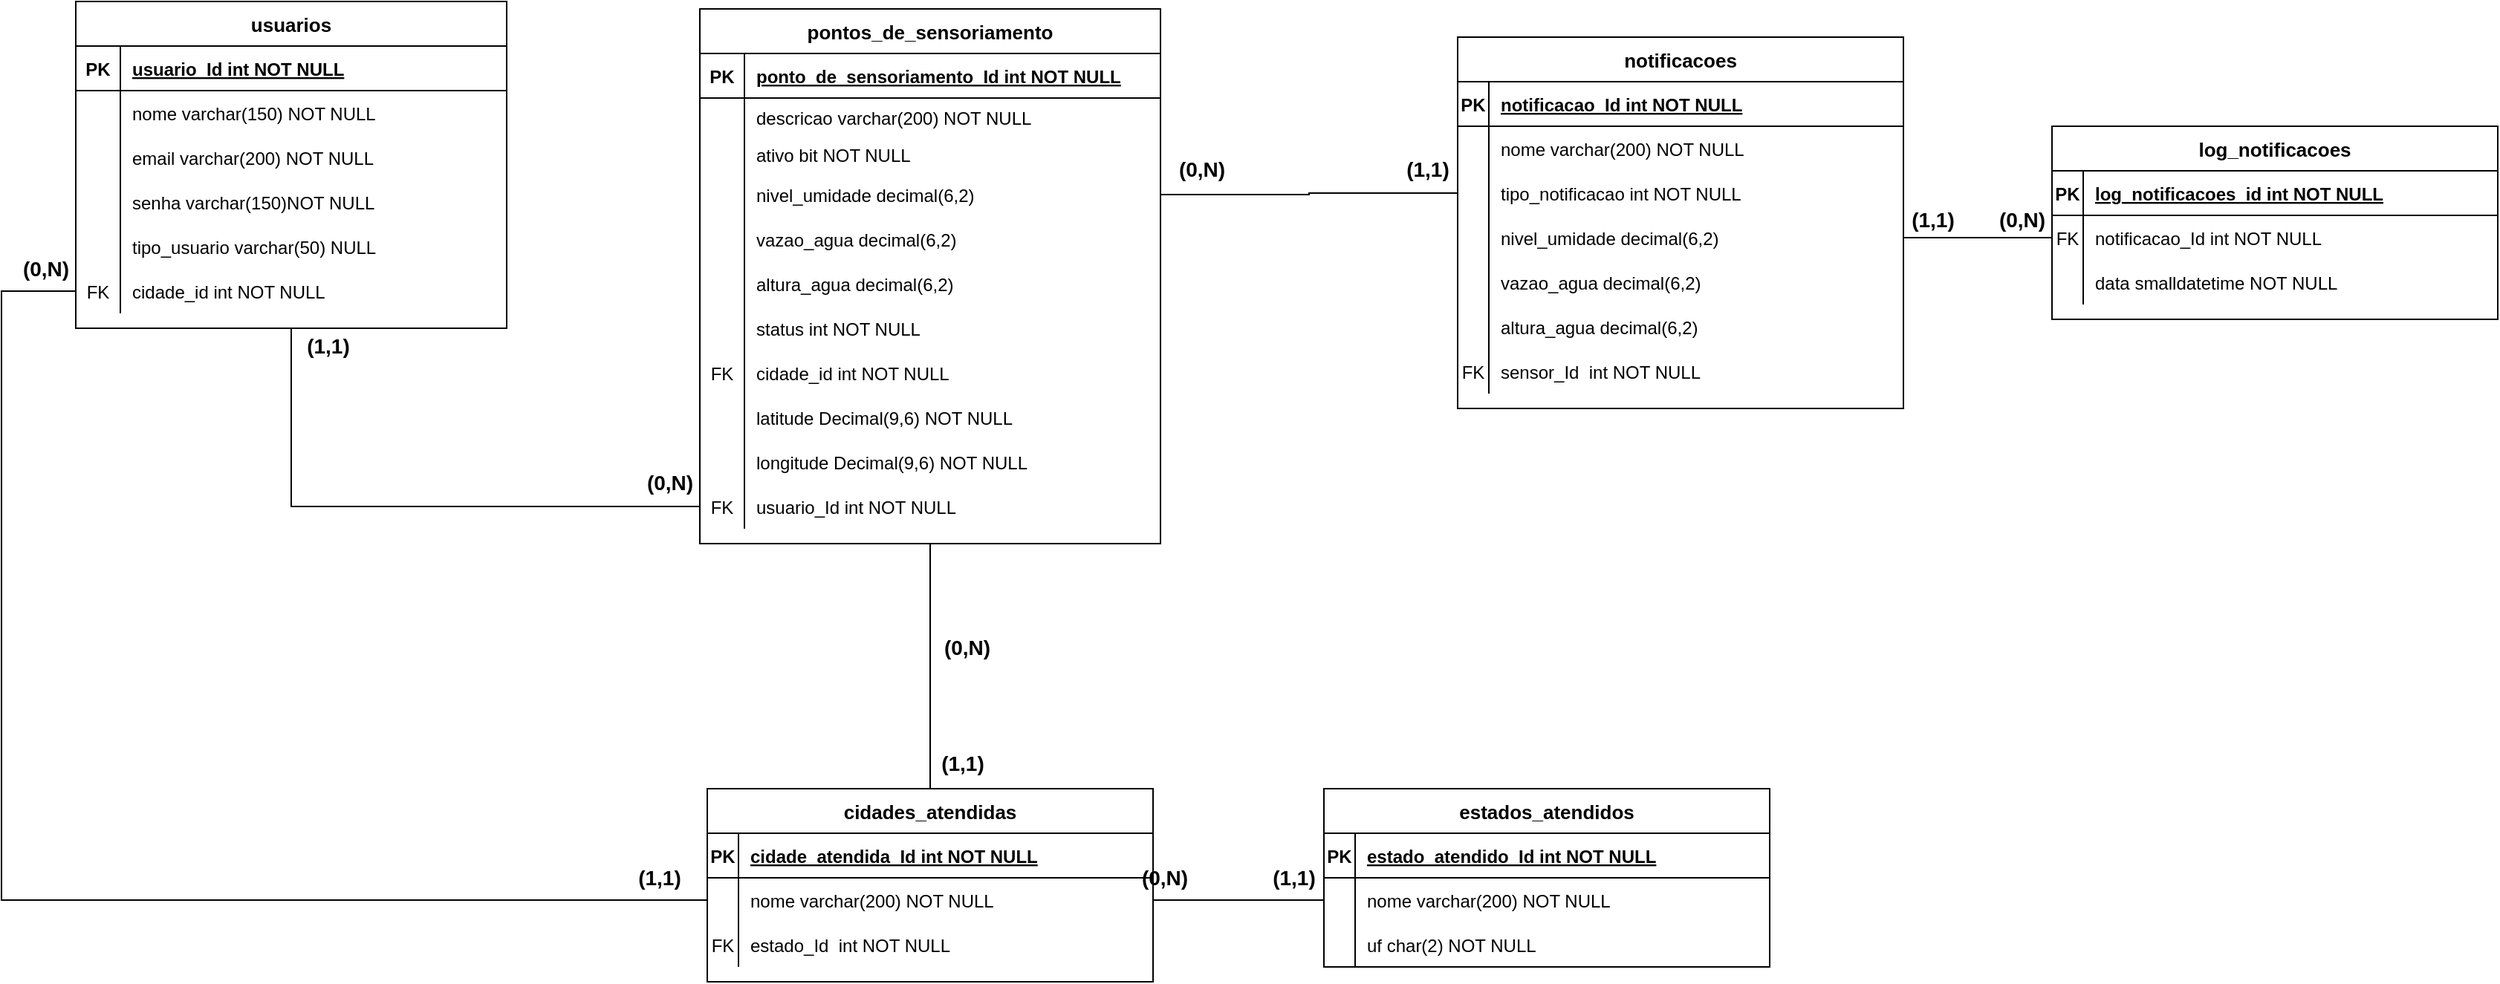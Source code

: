 <mxfile version="14.9.6" type="device"><diagram id="jBr9IymZBDdei56q7elg" name="avisa-enchente"><mxGraphModel dx="1692" dy="988" grid="1" gridSize="10" guides="1" tooltips="1" connect="1" arrows="1" fold="1" page="1" pageScale="1" pageWidth="1169" pageHeight="827" math="0" shadow="0"><root><mxCell id="0"/><mxCell id="1" parent="0"/><mxCell id="GgsB9vid7x8GfVZ6DbZx-3" value="notificacoes" style="shape=table;startSize=30;container=1;collapsible=1;childLayout=tableLayout;fixedRows=1;rowLines=0;fontStyle=1;align=center;resizeLast=1;fontSize=13;" parent="1" vertex="1"><mxGeometry x="1180" y="94" width="300" height="250.0" as="geometry"/></mxCell><mxCell id="GgsB9vid7x8GfVZ6DbZx-4" value="" style="shape=partialRectangle;collapsible=0;dropTarget=0;pointerEvents=0;fillColor=none;points=[[0,0.5],[1,0.5]];portConstraint=eastwest;top=0;left=0;right=0;bottom=1;" parent="GgsB9vid7x8GfVZ6DbZx-3" vertex="1"><mxGeometry y="30" width="300" height="30" as="geometry"/></mxCell><mxCell id="GgsB9vid7x8GfVZ6DbZx-5" value="PK" style="shape=partialRectangle;overflow=hidden;connectable=0;fillColor=none;top=0;left=0;bottom=0;right=0;fontStyle=1;" parent="GgsB9vid7x8GfVZ6DbZx-4" vertex="1"><mxGeometry width="21.0" height="30" as="geometry"/></mxCell><mxCell id="GgsB9vid7x8GfVZ6DbZx-6" value="notificacao_Id int NOT NULL" style="shape=partialRectangle;overflow=hidden;connectable=0;fillColor=none;top=0;left=0;bottom=0;right=0;align=left;spacingLeft=6;fontStyle=5;" parent="GgsB9vid7x8GfVZ6DbZx-4" vertex="1"><mxGeometry x="21.0" width="279" height="30" as="geometry"/></mxCell><mxCell id="GgsB9vid7x8GfVZ6DbZx-7" value="" style="shape=partialRectangle;collapsible=0;dropTarget=0;pointerEvents=0;fillColor=none;points=[[0,0.5],[1,0.5]];portConstraint=eastwest;top=0;left=0;right=0;bottom=0;" parent="GgsB9vid7x8GfVZ6DbZx-3" vertex="1"><mxGeometry y="60" width="300" height="30" as="geometry"/></mxCell><mxCell id="GgsB9vid7x8GfVZ6DbZx-8" value="" style="shape=partialRectangle;overflow=hidden;connectable=0;fillColor=none;top=0;left=0;bottom=0;right=0;" parent="GgsB9vid7x8GfVZ6DbZx-7" vertex="1"><mxGeometry width="21.0" height="30" as="geometry"/></mxCell><mxCell id="GgsB9vid7x8GfVZ6DbZx-9" value="nome varchar(200) NOT NULL" style="shape=partialRectangle;overflow=hidden;connectable=0;fillColor=none;top=0;left=0;bottom=0;right=0;align=left;spacingLeft=6;" parent="GgsB9vid7x8GfVZ6DbZx-7" vertex="1"><mxGeometry x="21.0" width="279" height="30" as="geometry"/></mxCell><mxCell id="M9sTHSQk9qjNl0RPblQT-67" style="shape=partialRectangle;collapsible=0;dropTarget=0;pointerEvents=0;fillColor=none;points=[[0,0.5],[1,0.5]];portConstraint=eastwest;top=0;left=0;right=0;bottom=0;" parent="GgsB9vid7x8GfVZ6DbZx-3" vertex="1"><mxGeometry y="90" width="300" height="30" as="geometry"/></mxCell><mxCell id="M9sTHSQk9qjNl0RPblQT-68" style="shape=partialRectangle;overflow=hidden;connectable=0;fillColor=none;top=0;left=0;bottom=0;right=0;" parent="M9sTHSQk9qjNl0RPblQT-67" vertex="1"><mxGeometry width="21.0" height="30" as="geometry"/></mxCell><mxCell id="M9sTHSQk9qjNl0RPblQT-69" value="tipo_notificacao int NOT NULL" style="shape=partialRectangle;overflow=hidden;connectable=0;fillColor=none;top=0;left=0;bottom=0;right=0;align=left;spacingLeft=6;" parent="M9sTHSQk9qjNl0RPblQT-67" vertex="1"><mxGeometry x="21.0" width="279" height="30" as="geometry"/></mxCell><mxCell id="M9sTHSQk9qjNl0RPblQT-70" style="shape=partialRectangle;collapsible=0;dropTarget=0;pointerEvents=0;fillColor=none;points=[[0,0.5],[1,0.5]];portConstraint=eastwest;top=0;left=0;right=0;bottom=0;" parent="GgsB9vid7x8GfVZ6DbZx-3" vertex="1"><mxGeometry y="120" width="300" height="30" as="geometry"/></mxCell><mxCell id="M9sTHSQk9qjNl0RPblQT-71" style="shape=partialRectangle;overflow=hidden;connectable=0;fillColor=none;top=0;left=0;bottom=0;right=0;" parent="M9sTHSQk9qjNl0RPblQT-70" vertex="1"><mxGeometry width="21.0" height="30" as="geometry"/></mxCell><mxCell id="M9sTHSQk9qjNl0RPblQT-72" value="nivel_umidade decimal(6,2)" style="shape=partialRectangle;overflow=hidden;connectable=0;fillColor=none;top=0;left=0;bottom=0;right=0;align=left;spacingLeft=6;" parent="M9sTHSQk9qjNl0RPblQT-70" vertex="1"><mxGeometry x="21.0" width="279" height="30" as="geometry"/></mxCell><mxCell id="M9sTHSQk9qjNl0RPblQT-84" style="shape=partialRectangle;collapsible=0;dropTarget=0;pointerEvents=0;fillColor=none;points=[[0,0.5],[1,0.5]];portConstraint=eastwest;top=0;left=0;right=0;bottom=0;" parent="GgsB9vid7x8GfVZ6DbZx-3" vertex="1"><mxGeometry y="150" width="300" height="30" as="geometry"/></mxCell><mxCell id="M9sTHSQk9qjNl0RPblQT-85" style="shape=partialRectangle;overflow=hidden;connectable=0;fillColor=none;top=0;left=0;bottom=0;right=0;" parent="M9sTHSQk9qjNl0RPblQT-84" vertex="1"><mxGeometry width="21.0" height="30" as="geometry"/></mxCell><mxCell id="M9sTHSQk9qjNl0RPblQT-86" value="vazao_agua decimal(6,2)" style="shape=partialRectangle;overflow=hidden;connectable=0;fillColor=none;top=0;left=0;bottom=0;right=0;align=left;spacingLeft=6;" parent="M9sTHSQk9qjNl0RPblQT-84" vertex="1"><mxGeometry x="21.0" width="279" height="30" as="geometry"/></mxCell><mxCell id="M9sTHSQk9qjNl0RPblQT-81" style="shape=partialRectangle;collapsible=0;dropTarget=0;pointerEvents=0;fillColor=none;points=[[0,0.5],[1,0.5]];portConstraint=eastwest;top=0;left=0;right=0;bottom=0;" parent="GgsB9vid7x8GfVZ6DbZx-3" vertex="1"><mxGeometry y="180" width="300" height="30" as="geometry"/></mxCell><mxCell id="M9sTHSQk9qjNl0RPblQT-82" style="shape=partialRectangle;overflow=hidden;connectable=0;fillColor=none;top=0;left=0;bottom=0;right=0;" parent="M9sTHSQk9qjNl0RPblQT-81" vertex="1"><mxGeometry width="21.0" height="30" as="geometry"/></mxCell><mxCell id="M9sTHSQk9qjNl0RPblQT-83" value="altura_agua decimal(6,2)" style="shape=partialRectangle;overflow=hidden;connectable=0;fillColor=none;top=0;left=0;bottom=0;right=0;align=left;spacingLeft=6;" parent="M9sTHSQk9qjNl0RPblQT-81" vertex="1"><mxGeometry x="21.0" width="279" height="30" as="geometry"/></mxCell><mxCell id="GgsB9vid7x8GfVZ6DbZx-10" value="" style="shape=partialRectangle;collapsible=0;dropTarget=0;pointerEvents=0;fillColor=none;points=[[0,0.5],[1,0.5]];portConstraint=eastwest;top=0;left=0;right=0;bottom=0;" parent="GgsB9vid7x8GfVZ6DbZx-3" vertex="1"><mxGeometry y="210" width="300" height="30" as="geometry"/></mxCell><mxCell id="GgsB9vid7x8GfVZ6DbZx-11" value="FK" style="shape=partialRectangle;overflow=hidden;connectable=0;fillColor=none;top=0;left=0;bottom=0;right=0;" parent="GgsB9vid7x8GfVZ6DbZx-10" vertex="1"><mxGeometry width="21.0" height="30" as="geometry"/></mxCell><mxCell id="GgsB9vid7x8GfVZ6DbZx-12" value="sensor_Id  int NOT NULL" style="shape=partialRectangle;overflow=hidden;connectable=0;fillColor=none;top=0;left=0;bottom=0;right=0;align=left;spacingLeft=6;" parent="GgsB9vid7x8GfVZ6DbZx-10" vertex="1"><mxGeometry x="21.0" width="279" height="30" as="geometry"/></mxCell><mxCell id="M9sTHSQk9qjNl0RPblQT-98" style="edgeStyle=orthogonalEdgeStyle;rounded=0;orthogonalLoop=1;jettySize=auto;html=1;entryX=0.5;entryY=0;entryDx=0;entryDy=0;endArrow=none;endFill=0;" parent="1" source="GgsB9vid7x8GfVZ6DbZx-35" target="M9sTHSQk9qjNl0RPblQT-16" edge="1"><mxGeometry relative="1" as="geometry"/></mxCell><mxCell id="GgsB9vid7x8GfVZ6DbZx-35" value="pontos_de_sensoriamento" style="shape=table;startSize=30;container=1;collapsible=1;childLayout=tableLayout;fixedRows=1;rowLines=0;fontStyle=1;align=center;resizeLast=1;fontSize=13;" parent="1" vertex="1"><mxGeometry x="670" y="75" width="310" height="360" as="geometry"/></mxCell><mxCell id="GgsB9vid7x8GfVZ6DbZx-36" value="" style="shape=partialRectangle;collapsible=0;dropTarget=0;pointerEvents=0;fillColor=none;points=[[0,0.5],[1,0.5]];portConstraint=eastwest;top=0;left=0;right=0;bottom=1;" parent="GgsB9vid7x8GfVZ6DbZx-35" vertex="1"><mxGeometry y="30" width="310" height="30" as="geometry"/></mxCell><mxCell id="GgsB9vid7x8GfVZ6DbZx-37" value="PK" style="shape=partialRectangle;overflow=hidden;connectable=0;fillColor=none;top=0;left=0;bottom=0;right=0;fontStyle=1;" parent="GgsB9vid7x8GfVZ6DbZx-36" vertex="1"><mxGeometry width="30" height="30" as="geometry"/></mxCell><mxCell id="GgsB9vid7x8GfVZ6DbZx-38" value="ponto_de_sensoriamento_Id int NOT NULL" style="shape=partialRectangle;overflow=hidden;connectable=0;fillColor=none;top=0;left=0;bottom=0;right=0;align=left;spacingLeft=6;fontStyle=5;" parent="GgsB9vid7x8GfVZ6DbZx-36" vertex="1"><mxGeometry x="30" width="280" height="30" as="geometry"/></mxCell><mxCell id="GgsB9vid7x8GfVZ6DbZx-39" value="" style="shape=partialRectangle;collapsible=0;dropTarget=0;pointerEvents=0;fillColor=none;points=[[0,0.5],[1,0.5]];portConstraint=eastwest;top=0;left=0;right=0;bottom=0;" parent="GgsB9vid7x8GfVZ6DbZx-35" vertex="1"><mxGeometry y="60" width="310" height="26" as="geometry"/></mxCell><mxCell id="GgsB9vid7x8GfVZ6DbZx-40" value="" style="shape=partialRectangle;overflow=hidden;connectable=0;fillColor=none;top=0;left=0;bottom=0;right=0;" parent="GgsB9vid7x8GfVZ6DbZx-39" vertex="1"><mxGeometry width="30" height="26" as="geometry"/></mxCell><mxCell id="GgsB9vid7x8GfVZ6DbZx-41" value="descricao varchar(200) NOT NULL " style="shape=partialRectangle;overflow=hidden;connectable=0;fillColor=none;top=0;left=0;bottom=0;right=0;align=left;spacingLeft=6;" parent="GgsB9vid7x8GfVZ6DbZx-39" vertex="1"><mxGeometry x="30" width="280" height="26" as="geometry"/></mxCell><mxCell id="GgsB9vid7x8GfVZ6DbZx-42" value="" style="shape=partialRectangle;collapsible=0;dropTarget=0;pointerEvents=0;fillColor=none;points=[[0,0.5],[1,0.5]];portConstraint=eastwest;top=0;left=0;right=0;bottom=0;" parent="GgsB9vid7x8GfVZ6DbZx-35" vertex="1"><mxGeometry y="86" width="310" height="24" as="geometry"/></mxCell><mxCell id="GgsB9vid7x8GfVZ6DbZx-43" value="" style="shape=partialRectangle;overflow=hidden;connectable=0;fillColor=none;top=0;left=0;bottom=0;right=0;" parent="GgsB9vid7x8GfVZ6DbZx-42" vertex="1"><mxGeometry width="30" height="24" as="geometry"/></mxCell><mxCell id="GgsB9vid7x8GfVZ6DbZx-44" value="ativo bit NOT NULL" style="shape=partialRectangle;overflow=hidden;connectable=0;fillColor=none;top=0;left=0;bottom=0;right=0;align=left;spacingLeft=6;" parent="GgsB9vid7x8GfVZ6DbZx-42" vertex="1"><mxGeometry x="30" width="280" height="24" as="geometry"/></mxCell><mxCell id="5u42FS3XqOp0l-_GVUL--12" style="shape=partialRectangle;collapsible=0;dropTarget=0;pointerEvents=0;fillColor=none;points=[[0,0.5],[1,0.5]];portConstraint=eastwest;top=0;left=0;right=0;bottom=0;" parent="GgsB9vid7x8GfVZ6DbZx-35" vertex="1"><mxGeometry y="110" width="310" height="30" as="geometry"/></mxCell><mxCell id="5u42FS3XqOp0l-_GVUL--13" value="" style="shape=partialRectangle;overflow=hidden;connectable=0;fillColor=none;top=0;left=0;bottom=0;right=0;" parent="5u42FS3XqOp0l-_GVUL--12" vertex="1"><mxGeometry width="30" height="30" as="geometry"/></mxCell><mxCell id="5u42FS3XqOp0l-_GVUL--14" value="nivel_umidade decimal(6,2)" style="shape=partialRectangle;overflow=hidden;connectable=0;fillColor=none;top=0;left=0;bottom=0;right=0;align=left;spacingLeft=6;fontStyle=0" parent="5u42FS3XqOp0l-_GVUL--12" vertex="1"><mxGeometry x="30" width="280" height="30" as="geometry"/></mxCell><mxCell id="M9sTHSQk9qjNl0RPblQT-13" style="shape=partialRectangle;collapsible=0;dropTarget=0;pointerEvents=0;fillColor=none;points=[[0,0.5],[1,0.5]];portConstraint=eastwest;top=0;left=0;right=0;bottom=0;" parent="GgsB9vid7x8GfVZ6DbZx-35" vertex="1"><mxGeometry y="140" width="310" height="30" as="geometry"/></mxCell><mxCell id="M9sTHSQk9qjNl0RPblQT-14" style="shape=partialRectangle;overflow=hidden;connectable=0;fillColor=none;top=0;left=0;bottom=0;right=0;" parent="M9sTHSQk9qjNl0RPblQT-13" vertex="1"><mxGeometry width="30" height="30" as="geometry"/></mxCell><mxCell id="M9sTHSQk9qjNl0RPblQT-15" value="vazao_agua decimal(6,2)" style="shape=partialRectangle;overflow=hidden;connectable=0;fillColor=none;top=0;left=0;bottom=0;right=0;align=left;spacingLeft=6;fontStyle=0" parent="M9sTHSQk9qjNl0RPblQT-13" vertex="1"><mxGeometry x="30" width="280" height="30" as="geometry"/></mxCell><mxCell id="M9sTHSQk9qjNl0RPblQT-10" style="shape=partialRectangle;collapsible=0;dropTarget=0;pointerEvents=0;fillColor=none;points=[[0,0.5],[1,0.5]];portConstraint=eastwest;top=0;left=0;right=0;bottom=0;" parent="GgsB9vid7x8GfVZ6DbZx-35" vertex="1"><mxGeometry y="170" width="310" height="30" as="geometry"/></mxCell><mxCell id="M9sTHSQk9qjNl0RPblQT-11" style="shape=partialRectangle;overflow=hidden;connectable=0;fillColor=none;top=0;left=0;bottom=0;right=0;" parent="M9sTHSQk9qjNl0RPblQT-10" vertex="1"><mxGeometry width="30" height="30" as="geometry"/></mxCell><mxCell id="M9sTHSQk9qjNl0RPblQT-12" value="altura_agua decimal(6,2)" style="shape=partialRectangle;overflow=hidden;connectable=0;fillColor=none;top=0;left=0;bottom=0;right=0;align=left;spacingLeft=6;fontStyle=0" parent="M9sTHSQk9qjNl0RPblQT-10" vertex="1"><mxGeometry x="30" width="280" height="30" as="geometry"/></mxCell><mxCell id="M9sTHSQk9qjNl0RPblQT-64" style="shape=partialRectangle;collapsible=0;dropTarget=0;pointerEvents=0;fillColor=none;points=[[0,0.5],[1,0.5]];portConstraint=eastwest;top=0;left=0;right=0;bottom=0;" parent="GgsB9vid7x8GfVZ6DbZx-35" vertex="1"><mxGeometry y="200" width="310" height="30" as="geometry"/></mxCell><mxCell id="M9sTHSQk9qjNl0RPblQT-65" style="shape=partialRectangle;overflow=hidden;connectable=0;fillColor=none;top=0;left=0;bottom=0;right=0;" parent="M9sTHSQk9qjNl0RPblQT-64" vertex="1"><mxGeometry width="30" height="30" as="geometry"/></mxCell><mxCell id="M9sTHSQk9qjNl0RPblQT-66" value="status int NOT NULL" style="shape=partialRectangle;overflow=hidden;connectable=0;fillColor=none;top=0;left=0;bottom=0;right=0;align=left;spacingLeft=6;fontStyle=0" parent="M9sTHSQk9qjNl0RPblQT-64" vertex="1"><mxGeometry x="30" width="280" height="30" as="geometry"/></mxCell><mxCell id="M9sTHSQk9qjNl0RPblQT-7" style="shape=partialRectangle;collapsible=0;dropTarget=0;pointerEvents=0;fillColor=none;points=[[0,0.5],[1,0.5]];portConstraint=eastwest;top=0;left=0;right=0;bottom=0;" parent="GgsB9vid7x8GfVZ6DbZx-35" vertex="1"><mxGeometry y="230" width="310" height="30" as="geometry"/></mxCell><mxCell id="M9sTHSQk9qjNl0RPblQT-8" value="FK" style="shape=partialRectangle;overflow=hidden;connectable=0;fillColor=none;top=0;left=0;bottom=0;right=0;" parent="M9sTHSQk9qjNl0RPblQT-7" vertex="1"><mxGeometry width="30" height="30" as="geometry"/></mxCell><mxCell id="M9sTHSQk9qjNl0RPblQT-9" value="cidade_id int NOT NULL" style="shape=partialRectangle;overflow=hidden;connectable=0;fillColor=none;top=0;left=0;bottom=0;right=0;align=left;spacingLeft=6;fontStyle=0" parent="M9sTHSQk9qjNl0RPblQT-7" vertex="1"><mxGeometry x="30" width="280" height="30" as="geometry"/></mxCell><mxCell id="5u42FS3XqOp0l-_GVUL--4" style="shape=partialRectangle;collapsible=0;dropTarget=0;pointerEvents=0;fillColor=none;points=[[0,0.5],[1,0.5]];portConstraint=eastwest;top=0;left=0;right=0;bottom=0;" parent="GgsB9vid7x8GfVZ6DbZx-35" vertex="1"><mxGeometry y="260" width="310" height="30" as="geometry"/></mxCell><mxCell id="5u42FS3XqOp0l-_GVUL--5" style="shape=partialRectangle;overflow=hidden;connectable=0;fillColor=none;top=0;left=0;bottom=0;right=0;" parent="5u42FS3XqOp0l-_GVUL--4" vertex="1"><mxGeometry width="30" height="30" as="geometry"/></mxCell><mxCell id="5u42FS3XqOp0l-_GVUL--6" value="latitude Decimal(9,6) NOT NULL" style="shape=partialRectangle;overflow=hidden;connectable=0;fillColor=none;top=0;left=0;bottom=0;right=0;align=left;spacingLeft=6;" parent="5u42FS3XqOp0l-_GVUL--4" vertex="1"><mxGeometry x="30" width="280" height="30" as="geometry"/></mxCell><mxCell id="5u42FS3XqOp0l-_GVUL--1" style="shape=partialRectangle;collapsible=0;dropTarget=0;pointerEvents=0;fillColor=none;points=[[0,0.5],[1,0.5]];portConstraint=eastwest;top=0;left=0;right=0;bottom=0;" parent="GgsB9vid7x8GfVZ6DbZx-35" vertex="1"><mxGeometry y="290" width="310" height="30" as="geometry"/></mxCell><mxCell id="5u42FS3XqOp0l-_GVUL--2" style="shape=partialRectangle;overflow=hidden;connectable=0;fillColor=none;top=0;left=0;bottom=0;right=0;" parent="5u42FS3XqOp0l-_GVUL--1" vertex="1"><mxGeometry width="30" height="30" as="geometry"/></mxCell><mxCell id="5u42FS3XqOp0l-_GVUL--3" value="longitude Decimal(9,6) NOT NULL" style="shape=partialRectangle;overflow=hidden;connectable=0;fillColor=none;top=0;left=0;bottom=0;right=0;align=left;spacingLeft=6;" parent="5u42FS3XqOp0l-_GVUL--1" vertex="1"><mxGeometry x="30" width="280" height="30" as="geometry"/></mxCell><mxCell id="GgsB9vid7x8GfVZ6DbZx-45" style="shape=partialRectangle;collapsible=0;dropTarget=0;pointerEvents=0;fillColor=none;points=[[0,0.5],[1,0.5]];portConstraint=eastwest;top=0;left=0;right=0;bottom=0;" parent="GgsB9vid7x8GfVZ6DbZx-35" vertex="1"><mxGeometry y="320" width="310" height="30" as="geometry"/></mxCell><mxCell id="GgsB9vid7x8GfVZ6DbZx-46" value="FK" style="shape=partialRectangle;overflow=hidden;connectable=0;fillColor=none;top=0;left=0;bottom=0;right=0;" parent="GgsB9vid7x8GfVZ6DbZx-45" vertex="1"><mxGeometry width="30" height="30" as="geometry"/></mxCell><mxCell id="GgsB9vid7x8GfVZ6DbZx-47" value="usuario_Id int NOT NULL" style="shape=partialRectangle;overflow=hidden;connectable=0;fillColor=none;top=0;left=0;bottom=0;right=0;align=left;spacingLeft=6;fontStyle=0" parent="GgsB9vid7x8GfVZ6DbZx-45" vertex="1"><mxGeometry x="30" width="280" height="30" as="geometry"/></mxCell><mxCell id="5u42FS3XqOp0l-_GVUL--7" style="edgeStyle=orthogonalEdgeStyle;rounded=0;orthogonalLoop=1;jettySize=auto;html=1;entryX=0;entryY=0.5;entryDx=0;entryDy=0;endArrow=none;endFill=0;" parent="1" source="GgsB9vid7x8GfVZ6DbZx-54" target="GgsB9vid7x8GfVZ6DbZx-45" edge="1"><mxGeometry relative="1" as="geometry"/></mxCell><mxCell id="GgsB9vid7x8GfVZ6DbZx-54" value="usuarios" style="shape=table;startSize=30;container=1;collapsible=1;childLayout=tableLayout;fixedRows=1;rowLines=0;fontStyle=1;align=center;resizeLast=1;fontSize=13;" parent="1" vertex="1"><mxGeometry x="250" y="70" width="290" height="220" as="geometry"/></mxCell><mxCell id="GgsB9vid7x8GfVZ6DbZx-55" value="" style="shape=partialRectangle;collapsible=0;dropTarget=0;pointerEvents=0;fillColor=none;points=[[0,0.5],[1,0.5]];portConstraint=eastwest;top=0;left=0;right=0;bottom=1;" parent="GgsB9vid7x8GfVZ6DbZx-54" vertex="1"><mxGeometry y="30" width="290" height="30" as="geometry"/></mxCell><mxCell id="GgsB9vid7x8GfVZ6DbZx-56" value="PK" style="shape=partialRectangle;overflow=hidden;connectable=0;fillColor=none;top=0;left=0;bottom=0;right=0;fontStyle=1;" parent="GgsB9vid7x8GfVZ6DbZx-55" vertex="1"><mxGeometry width="30" height="30" as="geometry"/></mxCell><mxCell id="GgsB9vid7x8GfVZ6DbZx-57" value="usuario_Id int NOT NULL " style="shape=partialRectangle;overflow=hidden;connectable=0;fillColor=none;top=0;left=0;bottom=0;right=0;align=left;spacingLeft=6;fontStyle=5;" parent="GgsB9vid7x8GfVZ6DbZx-55" vertex="1"><mxGeometry x="30" width="260" height="30" as="geometry"/></mxCell><mxCell id="GgsB9vid7x8GfVZ6DbZx-58" value="" style="shape=partialRectangle;collapsible=0;dropTarget=0;pointerEvents=0;fillColor=none;points=[[0,0.5],[1,0.5]];portConstraint=eastwest;top=0;left=0;right=0;bottom=0;" parent="GgsB9vid7x8GfVZ6DbZx-54" vertex="1"><mxGeometry y="60" width="290" height="30" as="geometry"/></mxCell><mxCell id="GgsB9vid7x8GfVZ6DbZx-59" value="" style="shape=partialRectangle;overflow=hidden;connectable=0;fillColor=none;top=0;left=0;bottom=0;right=0;" parent="GgsB9vid7x8GfVZ6DbZx-58" vertex="1"><mxGeometry width="30" height="30" as="geometry"/></mxCell><mxCell id="GgsB9vid7x8GfVZ6DbZx-60" value="nome varchar(150) NOT NULL" style="shape=partialRectangle;overflow=hidden;connectable=0;fillColor=none;top=0;left=0;bottom=0;right=0;align=left;spacingLeft=6;" parent="GgsB9vid7x8GfVZ6DbZx-58" vertex="1"><mxGeometry x="30" width="260" height="30" as="geometry"/></mxCell><mxCell id="M9sTHSQk9qjNl0RPblQT-42" style="shape=partialRectangle;collapsible=0;dropTarget=0;pointerEvents=0;fillColor=none;points=[[0,0.5],[1,0.5]];portConstraint=eastwest;top=0;left=0;right=0;bottom=0;" parent="GgsB9vid7x8GfVZ6DbZx-54" vertex="1"><mxGeometry y="90" width="290" height="30" as="geometry"/></mxCell><mxCell id="M9sTHSQk9qjNl0RPblQT-43" style="shape=partialRectangle;overflow=hidden;connectable=0;fillColor=none;top=0;left=0;bottom=0;right=0;" parent="M9sTHSQk9qjNl0RPblQT-42" vertex="1"><mxGeometry width="30" height="30" as="geometry"/></mxCell><mxCell id="M9sTHSQk9qjNl0RPblQT-44" value="email varchar(200) NOT NULL" style="shape=partialRectangle;overflow=hidden;connectable=0;fillColor=none;top=0;left=0;bottom=0;right=0;align=left;spacingLeft=6;" parent="M9sTHSQk9qjNl0RPblQT-42" vertex="1"><mxGeometry x="30" width="260" height="30" as="geometry"/></mxCell><mxCell id="GgsB9vid7x8GfVZ6DbZx-61" style="shape=partialRectangle;collapsible=0;dropTarget=0;pointerEvents=0;fillColor=none;points=[[0,0.5],[1,0.5]];portConstraint=eastwest;top=0;left=0;right=0;bottom=0;" parent="GgsB9vid7x8GfVZ6DbZx-54" vertex="1"><mxGeometry y="120" width="290" height="30" as="geometry"/></mxCell><mxCell id="GgsB9vid7x8GfVZ6DbZx-62" style="shape=partialRectangle;overflow=hidden;connectable=0;fillColor=none;top=0;left=0;bottom=0;right=0;" parent="GgsB9vid7x8GfVZ6DbZx-61" vertex="1"><mxGeometry width="30" height="30" as="geometry"/></mxCell><mxCell id="GgsB9vid7x8GfVZ6DbZx-63" value="senha varchar(150)NOT NULL" style="shape=partialRectangle;overflow=hidden;connectable=0;fillColor=none;top=0;left=0;bottom=0;right=0;align=left;spacingLeft=6;" parent="GgsB9vid7x8GfVZ6DbZx-61" vertex="1"><mxGeometry x="30" width="260" height="30" as="geometry"/></mxCell><mxCell id="GgsB9vid7x8GfVZ6DbZx-64" style="shape=partialRectangle;collapsible=0;dropTarget=0;pointerEvents=0;fillColor=none;points=[[0,0.5],[1,0.5]];portConstraint=eastwest;top=0;left=0;right=0;bottom=0;" parent="GgsB9vid7x8GfVZ6DbZx-54" vertex="1"><mxGeometry y="150" width="290" height="30" as="geometry"/></mxCell><mxCell id="GgsB9vid7x8GfVZ6DbZx-65" style="shape=partialRectangle;overflow=hidden;connectable=0;fillColor=none;top=0;left=0;bottom=0;right=0;" parent="GgsB9vid7x8GfVZ6DbZx-64" vertex="1"><mxGeometry width="30" height="30" as="geometry"/></mxCell><mxCell id="GgsB9vid7x8GfVZ6DbZx-66" value="tipo_usuario varchar(50) NULL" style="shape=partialRectangle;overflow=hidden;connectable=0;fillColor=none;top=0;left=0;bottom=0;right=0;align=left;spacingLeft=6;" parent="GgsB9vid7x8GfVZ6DbZx-64" vertex="1"><mxGeometry x="30" width="260" height="30" as="geometry"/></mxCell><mxCell id="M9sTHSQk9qjNl0RPblQT-1" style="shape=partialRectangle;collapsible=0;dropTarget=0;pointerEvents=0;fillColor=none;points=[[0,0.5],[1,0.5]];portConstraint=eastwest;top=0;left=0;right=0;bottom=0;" parent="GgsB9vid7x8GfVZ6DbZx-54" vertex="1"><mxGeometry y="180" width="290" height="30" as="geometry"/></mxCell><mxCell id="M9sTHSQk9qjNl0RPblQT-2" value="FK" style="shape=partialRectangle;overflow=hidden;connectable=0;fillColor=none;top=0;left=0;bottom=0;right=0;" parent="M9sTHSQk9qjNl0RPblQT-1" vertex="1"><mxGeometry width="30" height="30" as="geometry"/></mxCell><mxCell id="M9sTHSQk9qjNl0RPblQT-3" value="cidade_id int NOT NULL" style="shape=partialRectangle;overflow=hidden;connectable=0;fillColor=none;top=0;left=0;bottom=0;right=0;align=left;spacingLeft=6;" parent="M9sTHSQk9qjNl0RPblQT-1" vertex="1"><mxGeometry x="30" width="260" height="30" as="geometry"/></mxCell><mxCell id="5u42FS3XqOp0l-_GVUL--8" value="&lt;span style=&quot;font-size: 14px;&quot;&gt;(0,N)&lt;/span&gt;" style="text;html=1;strokeColor=none;fillColor=none;align=center;verticalAlign=middle;whiteSpace=wrap;rounded=0;fontSize=14;fontStyle=1" parent="1" vertex="1"><mxGeometry x="630" y="384" width="40" height="20" as="geometry"/></mxCell><mxCell id="5u42FS3XqOp0l-_GVUL--10" value="&lt;span style=&quot;font-size: 14px&quot;&gt;(1,1)&lt;/span&gt;" style="text;html=1;strokeColor=none;fillColor=none;align=center;verticalAlign=middle;whiteSpace=wrap;rounded=0;fontSize=14;fontStyle=1" parent="1" vertex="1"><mxGeometry x="400" y="292" width="40" height="20" as="geometry"/></mxCell><mxCell id="5u42FS3XqOp0l-_GVUL--17" value="&lt;span style=&quot;font-size: 14px&quot;&gt;(1,1)&lt;/span&gt;" style="text;html=1;strokeColor=none;fillColor=none;align=center;verticalAlign=middle;whiteSpace=wrap;rounded=0;fontSize=14;fontStyle=1" parent="1" vertex="1"><mxGeometry x="1140" y="173" width="40" height="20" as="geometry"/></mxCell><mxCell id="5u42FS3XqOp0l-_GVUL--18" value="&lt;span style=&quot;font-size: 14px&quot;&gt;(0,N)&lt;/span&gt;" style="text;html=1;strokeColor=none;fillColor=none;align=center;verticalAlign=middle;whiteSpace=wrap;rounded=0;fontSize=14;fontStyle=1" parent="1" vertex="1"><mxGeometry x="988" y="173" width="40" height="20" as="geometry"/></mxCell><mxCell id="M9sTHSQk9qjNl0RPblQT-16" value="cidades_atendidas" style="shape=table;startSize=30;container=1;collapsible=1;childLayout=tableLayout;fixedRows=1;rowLines=0;fontStyle=1;align=center;resizeLast=1;fontSize=13;" parent="1" vertex="1"><mxGeometry x="675" y="600" width="300" height="130.0" as="geometry"/></mxCell><mxCell id="M9sTHSQk9qjNl0RPblQT-17" value="" style="shape=partialRectangle;collapsible=0;dropTarget=0;pointerEvents=0;fillColor=none;points=[[0,0.5],[1,0.5]];portConstraint=eastwest;top=0;left=0;right=0;bottom=1;" parent="M9sTHSQk9qjNl0RPblQT-16" vertex="1"><mxGeometry y="30" width="300" height="30" as="geometry"/></mxCell><mxCell id="M9sTHSQk9qjNl0RPblQT-18" value="PK" style="shape=partialRectangle;overflow=hidden;connectable=0;fillColor=none;top=0;left=0;bottom=0;right=0;fontStyle=1;" parent="M9sTHSQk9qjNl0RPblQT-17" vertex="1"><mxGeometry width="21.0" height="30" as="geometry"/></mxCell><mxCell id="M9sTHSQk9qjNl0RPblQT-19" value="cidade_atendida_Id int NOT NULL" style="shape=partialRectangle;overflow=hidden;connectable=0;fillColor=none;top=0;left=0;bottom=0;right=0;align=left;spacingLeft=6;fontStyle=5;" parent="M9sTHSQk9qjNl0RPblQT-17" vertex="1"><mxGeometry x="21.0" width="279" height="30" as="geometry"/></mxCell><mxCell id="M9sTHSQk9qjNl0RPblQT-20" value="" style="shape=partialRectangle;collapsible=0;dropTarget=0;pointerEvents=0;fillColor=none;points=[[0,0.5],[1,0.5]];portConstraint=eastwest;top=0;left=0;right=0;bottom=0;" parent="M9sTHSQk9qjNl0RPblQT-16" vertex="1"><mxGeometry y="60" width="300" height="30" as="geometry"/></mxCell><mxCell id="M9sTHSQk9qjNl0RPblQT-21" value="" style="shape=partialRectangle;overflow=hidden;connectable=0;fillColor=none;top=0;left=0;bottom=0;right=0;" parent="M9sTHSQk9qjNl0RPblQT-20" vertex="1"><mxGeometry width="21.0" height="30" as="geometry"/></mxCell><mxCell id="M9sTHSQk9qjNl0RPblQT-22" value="nome varchar(200) NOT NULL" style="shape=partialRectangle;overflow=hidden;connectable=0;fillColor=none;top=0;left=0;bottom=0;right=0;align=left;spacingLeft=6;" parent="M9sTHSQk9qjNl0RPblQT-20" vertex="1"><mxGeometry x="21.0" width="279" height="30" as="geometry"/></mxCell><mxCell id="M9sTHSQk9qjNl0RPblQT-23" value="" style="shape=partialRectangle;collapsible=0;dropTarget=0;pointerEvents=0;fillColor=none;points=[[0,0.5],[1,0.5]];portConstraint=eastwest;top=0;left=0;right=0;bottom=0;" parent="M9sTHSQk9qjNl0RPblQT-16" vertex="1"><mxGeometry y="90" width="300" height="30" as="geometry"/></mxCell><mxCell id="M9sTHSQk9qjNl0RPblQT-24" value="FK" style="shape=partialRectangle;overflow=hidden;connectable=0;fillColor=none;top=0;left=0;bottom=0;right=0;" parent="M9sTHSQk9qjNl0RPblQT-23" vertex="1"><mxGeometry width="21.0" height="30" as="geometry"/></mxCell><mxCell id="M9sTHSQk9qjNl0RPblQT-25" value="estado_Id  int NOT NULL" style="shape=partialRectangle;overflow=hidden;connectable=0;fillColor=none;top=0;left=0;bottom=0;right=0;align=left;spacingLeft=6;" parent="M9sTHSQk9qjNl0RPblQT-23" vertex="1"><mxGeometry x="21.0" width="279" height="30" as="geometry"/></mxCell><mxCell id="M9sTHSQk9qjNl0RPblQT-26" value="estados_atendidos" style="shape=table;startSize=30;container=1;collapsible=1;childLayout=tableLayout;fixedRows=1;rowLines=0;fontStyle=1;align=center;resizeLast=1;fontSize=13;" parent="1" vertex="1"><mxGeometry x="1090" y="600" width="300" height="120" as="geometry"/></mxCell><mxCell id="M9sTHSQk9qjNl0RPblQT-27" value="" style="shape=partialRectangle;collapsible=0;dropTarget=0;pointerEvents=0;fillColor=none;points=[[0,0.5],[1,0.5]];portConstraint=eastwest;top=0;left=0;right=0;bottom=1;" parent="M9sTHSQk9qjNl0RPblQT-26" vertex="1"><mxGeometry y="30" width="300" height="30" as="geometry"/></mxCell><mxCell id="M9sTHSQk9qjNl0RPblQT-28" value="PK" style="shape=partialRectangle;overflow=hidden;connectable=0;fillColor=none;top=0;left=0;bottom=0;right=0;fontStyle=1;" parent="M9sTHSQk9qjNl0RPblQT-27" vertex="1"><mxGeometry width="21.0" height="30" as="geometry"/></mxCell><mxCell id="M9sTHSQk9qjNl0RPblQT-29" value="estado_atendido_Id int NOT NULL" style="shape=partialRectangle;overflow=hidden;connectable=0;fillColor=none;top=0;left=0;bottom=0;right=0;align=left;spacingLeft=6;fontStyle=5;" parent="M9sTHSQk9qjNl0RPblQT-27" vertex="1"><mxGeometry x="21.0" width="279" height="30" as="geometry"/></mxCell><mxCell id="M9sTHSQk9qjNl0RPblQT-30" value="" style="shape=partialRectangle;collapsible=0;dropTarget=0;pointerEvents=0;fillColor=none;points=[[0,0.5],[1,0.5]];portConstraint=eastwest;top=0;left=0;right=0;bottom=0;" parent="M9sTHSQk9qjNl0RPblQT-26" vertex="1"><mxGeometry y="60" width="300" height="30" as="geometry"/></mxCell><mxCell id="M9sTHSQk9qjNl0RPblQT-31" value="" style="shape=partialRectangle;overflow=hidden;connectable=0;fillColor=none;top=0;left=0;bottom=0;right=0;" parent="M9sTHSQk9qjNl0RPblQT-30" vertex="1"><mxGeometry width="21.0" height="30" as="geometry"/></mxCell><mxCell id="M9sTHSQk9qjNl0RPblQT-32" value="nome varchar(200) NOT NULL" style="shape=partialRectangle;overflow=hidden;connectable=0;fillColor=none;top=0;left=0;bottom=0;right=0;align=left;spacingLeft=6;" parent="M9sTHSQk9qjNl0RPblQT-30" vertex="1"><mxGeometry x="21.0" width="279" height="30" as="geometry"/></mxCell><mxCell id="M9sTHSQk9qjNl0RPblQT-33" value="" style="shape=partialRectangle;collapsible=0;dropTarget=0;pointerEvents=0;fillColor=none;points=[[0,0.5],[1,0.5]];portConstraint=eastwest;top=0;left=0;right=0;bottom=0;" parent="M9sTHSQk9qjNl0RPblQT-26" vertex="1"><mxGeometry y="90" width="300" height="30" as="geometry"/></mxCell><mxCell id="M9sTHSQk9qjNl0RPblQT-34" value="" style="shape=partialRectangle;overflow=hidden;connectable=0;fillColor=none;top=0;left=0;bottom=0;right=0;" parent="M9sTHSQk9qjNl0RPblQT-33" vertex="1"><mxGeometry width="21.0" height="30" as="geometry"/></mxCell><mxCell id="M9sTHSQk9qjNl0RPblQT-35" value="uf char(2) NOT NULL" style="shape=partialRectangle;overflow=hidden;connectable=0;fillColor=none;top=0;left=0;bottom=0;right=0;align=left;spacingLeft=6;" parent="M9sTHSQk9qjNl0RPblQT-33" vertex="1"><mxGeometry x="21.0" width="279" height="30" as="geometry"/></mxCell><mxCell id="M9sTHSQk9qjNl0RPblQT-46" value="&lt;span style=&quot;font-size: 14px&quot;&gt;(1,1)&lt;/span&gt;" style="text;html=1;strokeColor=none;fillColor=none;align=center;verticalAlign=middle;whiteSpace=wrap;rounded=0;fontSize=14;fontStyle=1" parent="1" vertex="1"><mxGeometry x="1050" y="650" width="40" height="20" as="geometry"/></mxCell><mxCell id="M9sTHSQk9qjNl0RPblQT-47" value="&lt;span style=&quot;font-size: 14px&quot;&gt;(0,N)&lt;/span&gt;" style="text;html=1;strokeColor=none;fillColor=none;align=center;verticalAlign=middle;whiteSpace=wrap;rounded=0;fontSize=14;fontStyle=1" parent="1" vertex="1"><mxGeometry x="962.5" y="650" width="40" height="20" as="geometry"/></mxCell><mxCell id="M9sTHSQk9qjNl0RPblQT-49" value="&lt;span style=&quot;font-size: 14px&quot;&gt;(1,1)&lt;/span&gt;" style="text;html=1;strokeColor=none;fillColor=none;align=center;verticalAlign=middle;whiteSpace=wrap;rounded=0;fontSize=14;fontStyle=1" parent="1" vertex="1"><mxGeometry x="827" y="573" width="40" height="20" as="geometry"/></mxCell><mxCell id="M9sTHSQk9qjNl0RPblQT-50" value="&lt;span style=&quot;font-size: 14px&quot;&gt;(0,N)&lt;/span&gt;" style="text;html=1;strokeColor=none;fillColor=none;align=center;verticalAlign=middle;whiteSpace=wrap;rounded=0;fontSize=14;fontStyle=1" parent="1" vertex="1"><mxGeometry x="830" y="495" width="40" height="20" as="geometry"/></mxCell><mxCell id="M9sTHSQk9qjNl0RPblQT-56" style="edgeStyle=orthogonalEdgeStyle;rounded=0;orthogonalLoop=1;jettySize=auto;html=1;entryX=0;entryY=0.5;entryDx=0;entryDy=0;endArrow=none;endFill=0;" parent="1" source="M9sTHSQk9qjNl0RPblQT-20" target="M9sTHSQk9qjNl0RPblQT-30" edge="1"><mxGeometry relative="1" as="geometry"/></mxCell><mxCell id="M9sTHSQk9qjNl0RPblQT-73" style="edgeStyle=orthogonalEdgeStyle;rounded=0;orthogonalLoop=1;jettySize=auto;html=1;entryX=0;entryY=0.5;entryDx=0;entryDy=0;endArrow=none;endFill=0;" parent="1" source="5u42FS3XqOp0l-_GVUL--12" target="M9sTHSQk9qjNl0RPblQT-67" edge="1"><mxGeometry relative="1" as="geometry"/></mxCell><mxCell id="M9sTHSQk9qjNl0RPblQT-93" value="&lt;span style=&quot;font-size: 14px&quot;&gt;(1,1)&lt;/span&gt;" style="text;html=1;strokeColor=none;fillColor=none;align=center;verticalAlign=middle;whiteSpace=wrap;rounded=0;fontSize=14;fontStyle=1" parent="1" vertex="1"><mxGeometry x="622.5" y="650" width="40" height="20" as="geometry"/></mxCell><mxCell id="M9sTHSQk9qjNl0RPblQT-102" style="edgeStyle=orthogonalEdgeStyle;rounded=0;orthogonalLoop=1;jettySize=auto;html=1;entryX=0;entryY=0.5;entryDx=0;entryDy=0;endArrow=none;endFill=0;" parent="1" source="M9sTHSQk9qjNl0RPblQT-20" target="M9sTHSQk9qjNl0RPblQT-1" edge="1"><mxGeometry relative="1" as="geometry"><Array as="points"><mxPoint x="200" y="675"/><mxPoint x="200" y="265"/></Array></mxGeometry></mxCell><mxCell id="M9sTHSQk9qjNl0RPblQT-103" value="&lt;span style=&quot;font-size: 14px&quot;&gt;(0,N)&lt;/span&gt;" style="text;html=1;strokeColor=none;fillColor=none;align=center;verticalAlign=middle;whiteSpace=wrap;rounded=0;fontSize=14;fontStyle=1" parent="1" vertex="1"><mxGeometry x="210" y="240" width="40" height="20" as="geometry"/></mxCell><mxCell id="6_ovXv9DQb2hQRpWzpSQ-7" value="log_notificacoes" style="shape=table;startSize=30;container=1;collapsible=1;childLayout=tableLayout;fixedRows=1;rowLines=0;fontStyle=1;align=center;resizeLast=1;fontSize=13;" parent="1" vertex="1"><mxGeometry x="1580" y="154" width="300" height="130.0" as="geometry"/></mxCell><mxCell id="6_ovXv9DQb2hQRpWzpSQ-8" value="" style="shape=partialRectangle;collapsible=0;dropTarget=0;pointerEvents=0;fillColor=none;points=[[0,0.5],[1,0.5]];portConstraint=eastwest;top=0;left=0;right=0;bottom=1;" parent="6_ovXv9DQb2hQRpWzpSQ-7" vertex="1"><mxGeometry y="30" width="300" height="30" as="geometry"/></mxCell><mxCell id="6_ovXv9DQb2hQRpWzpSQ-9" value="PK" style="shape=partialRectangle;overflow=hidden;connectable=0;fillColor=none;top=0;left=0;bottom=0;right=0;fontStyle=1;" parent="6_ovXv9DQb2hQRpWzpSQ-8" vertex="1"><mxGeometry width="21.0" height="30" as="geometry"/></mxCell><mxCell id="6_ovXv9DQb2hQRpWzpSQ-10" value="log_notificacoes_id int NOT NULL" style="shape=partialRectangle;overflow=hidden;connectable=0;fillColor=none;top=0;left=0;bottom=0;right=0;align=left;spacingLeft=6;fontStyle=5;" parent="6_ovXv9DQb2hQRpWzpSQ-8" vertex="1"><mxGeometry x="21.0" width="279" height="30" as="geometry"/></mxCell><mxCell id="6_ovXv9DQb2hQRpWzpSQ-11" value="" style="shape=partialRectangle;collapsible=0;dropTarget=0;pointerEvents=0;fillColor=none;points=[[0,0.5],[1,0.5]];portConstraint=eastwest;top=0;left=0;right=0;bottom=0;" parent="6_ovXv9DQb2hQRpWzpSQ-7" vertex="1"><mxGeometry y="60" width="300" height="30" as="geometry"/></mxCell><mxCell id="6_ovXv9DQb2hQRpWzpSQ-12" value="FK" style="shape=partialRectangle;overflow=hidden;connectable=0;fillColor=none;top=0;left=0;bottom=0;right=0;" parent="6_ovXv9DQb2hQRpWzpSQ-11" vertex="1"><mxGeometry width="21.0" height="30" as="geometry"/></mxCell><mxCell id="6_ovXv9DQb2hQRpWzpSQ-13" value="notificacao_Id int NOT NULL" style="shape=partialRectangle;overflow=hidden;connectable=0;fillColor=none;top=0;left=0;bottom=0;right=0;align=left;spacingLeft=6;" parent="6_ovXv9DQb2hQRpWzpSQ-11" vertex="1"><mxGeometry x="21.0" width="279" height="30" as="geometry"/></mxCell><mxCell id="6_ovXv9DQb2hQRpWzpSQ-14" style="shape=partialRectangle;collapsible=0;dropTarget=0;pointerEvents=0;fillColor=none;points=[[0,0.5],[1,0.5]];portConstraint=eastwest;top=0;left=0;right=0;bottom=0;" parent="6_ovXv9DQb2hQRpWzpSQ-7" vertex="1"><mxGeometry y="90" width="300" height="30" as="geometry"/></mxCell><mxCell id="6_ovXv9DQb2hQRpWzpSQ-15" style="shape=partialRectangle;overflow=hidden;connectable=0;fillColor=none;top=0;left=0;bottom=0;right=0;" parent="6_ovXv9DQb2hQRpWzpSQ-14" vertex="1"><mxGeometry width="21.0" height="30" as="geometry"/></mxCell><mxCell id="6_ovXv9DQb2hQRpWzpSQ-16" value="data smalldatetime NOT NULL" style="shape=partialRectangle;overflow=hidden;connectable=0;fillColor=none;top=0;left=0;bottom=0;right=0;align=left;spacingLeft=6;" parent="6_ovXv9DQb2hQRpWzpSQ-14" vertex="1"><mxGeometry x="21.0" width="279" height="30" as="geometry"/></mxCell><mxCell id="6_ovXv9DQb2hQRpWzpSQ-29" style="edgeStyle=orthogonalEdgeStyle;rounded=0;orthogonalLoop=1;jettySize=auto;html=1;endArrow=none;endFill=0;" parent="1" source="M9sTHSQk9qjNl0RPblQT-70" edge="1"><mxGeometry relative="1" as="geometry"><mxPoint x="1580" y="229.0" as="targetPoint"/></mxGeometry></mxCell><mxCell id="6_ovXv9DQb2hQRpWzpSQ-30" value="&lt;span style=&quot;font-size: 14px&quot;&gt;(0,N)&lt;/span&gt;" style="text;html=1;strokeColor=none;fillColor=none;align=center;verticalAlign=middle;whiteSpace=wrap;rounded=0;fontSize=14;fontStyle=1" parent="1" vertex="1"><mxGeometry x="1540" y="207" width="40" height="20" as="geometry"/></mxCell><mxCell id="6_ovXv9DQb2hQRpWzpSQ-31" value="&lt;span style=&quot;font-size: 14px&quot;&gt;(1,1)&lt;/span&gt;" style="text;html=1;strokeColor=none;fillColor=none;align=center;verticalAlign=middle;whiteSpace=wrap;rounded=0;fontSize=14;fontStyle=1" parent="1" vertex="1"><mxGeometry x="1480" y="207" width="40" height="20" as="geometry"/></mxCell></root></mxGraphModel></diagram></mxfile>